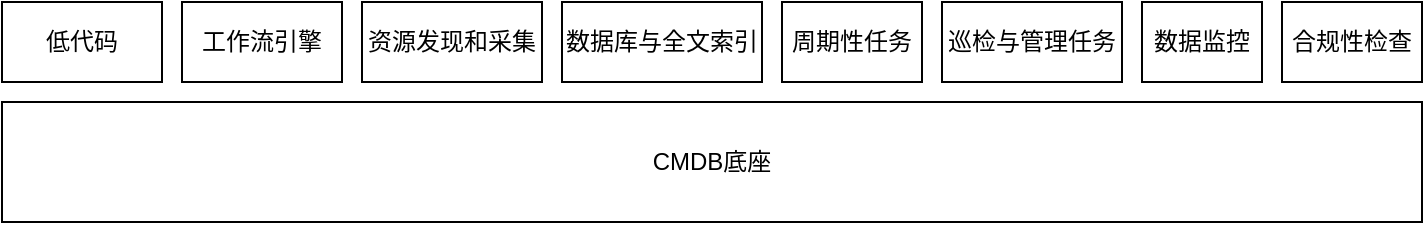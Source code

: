 <mxfile version="24.0.5" type="github">
  <diagram name="第 1 页" id="2tMNXyeNniKinCIlr4IS">
    <mxGraphModel dx="867" dy="505" grid="1" gridSize="10" guides="1" tooltips="1" connect="1" arrows="1" fold="1" page="1" pageScale="1" pageWidth="1169" pageHeight="1654" math="0" shadow="0">
      <root>
        <mxCell id="0" />
        <mxCell id="1" parent="0" />
        <mxCell id="zGtEDN8OLJXr4s6591F3-1" value="CMDB底座" style="rounded=0;whiteSpace=wrap;html=1;" vertex="1" parent="1">
          <mxGeometry x="110" y="410" width="710" height="60" as="geometry" />
        </mxCell>
        <mxCell id="zGtEDN8OLJXr4s6591F3-2" value="低代码" style="rounded=0;whiteSpace=wrap;html=1;" vertex="1" parent="1">
          <mxGeometry x="110" y="360" width="80" height="40" as="geometry" />
        </mxCell>
        <mxCell id="zGtEDN8OLJXr4s6591F3-3" value="工作流引擎" style="rounded=0;whiteSpace=wrap;html=1;" vertex="1" parent="1">
          <mxGeometry x="200" y="360" width="80" height="40" as="geometry" />
        </mxCell>
        <mxCell id="zGtEDN8OLJXr4s6591F3-4" value="资源发现和采集" style="rounded=0;whiteSpace=wrap;html=1;" vertex="1" parent="1">
          <mxGeometry x="290" y="360" width="90" height="40" as="geometry" />
        </mxCell>
        <mxCell id="zGtEDN8OLJXr4s6591F3-7" style="edgeStyle=orthogonalEdgeStyle;rounded=0;orthogonalLoop=1;jettySize=auto;html=1;exitX=1;exitY=0.5;exitDx=0;exitDy=0;" edge="1" parent="1" source="zGtEDN8OLJXr4s6591F3-5">
          <mxGeometry relative="1" as="geometry">
            <mxPoint x="490" y="380" as="targetPoint" />
          </mxGeometry>
        </mxCell>
        <mxCell id="zGtEDN8OLJXr4s6591F3-5" value="数据库与全文索引" style="rounded=0;whiteSpace=wrap;html=1;" vertex="1" parent="1">
          <mxGeometry x="390" y="360" width="100" height="40" as="geometry" />
        </mxCell>
        <mxCell id="zGtEDN8OLJXr4s6591F3-6" value="周期性任务" style="rounded=0;whiteSpace=wrap;html=1;" vertex="1" parent="1">
          <mxGeometry x="500" y="360" width="70" height="40" as="geometry" />
        </mxCell>
        <mxCell id="zGtEDN8OLJXr4s6591F3-9" value="巡检与管理任务" style="rounded=0;whiteSpace=wrap;html=1;" vertex="1" parent="1">
          <mxGeometry x="580" y="360" width="90" height="40" as="geometry" />
        </mxCell>
        <mxCell id="zGtEDN8OLJXr4s6591F3-10" value="数据监控" style="rounded=0;whiteSpace=wrap;html=1;" vertex="1" parent="1">
          <mxGeometry x="680" y="360" width="60" height="40" as="geometry" />
        </mxCell>
        <mxCell id="zGtEDN8OLJXr4s6591F3-11" value="合规性检查" style="rounded=0;whiteSpace=wrap;html=1;" vertex="1" parent="1">
          <mxGeometry x="750" y="360" width="70" height="40" as="geometry" />
        </mxCell>
      </root>
    </mxGraphModel>
  </diagram>
</mxfile>
